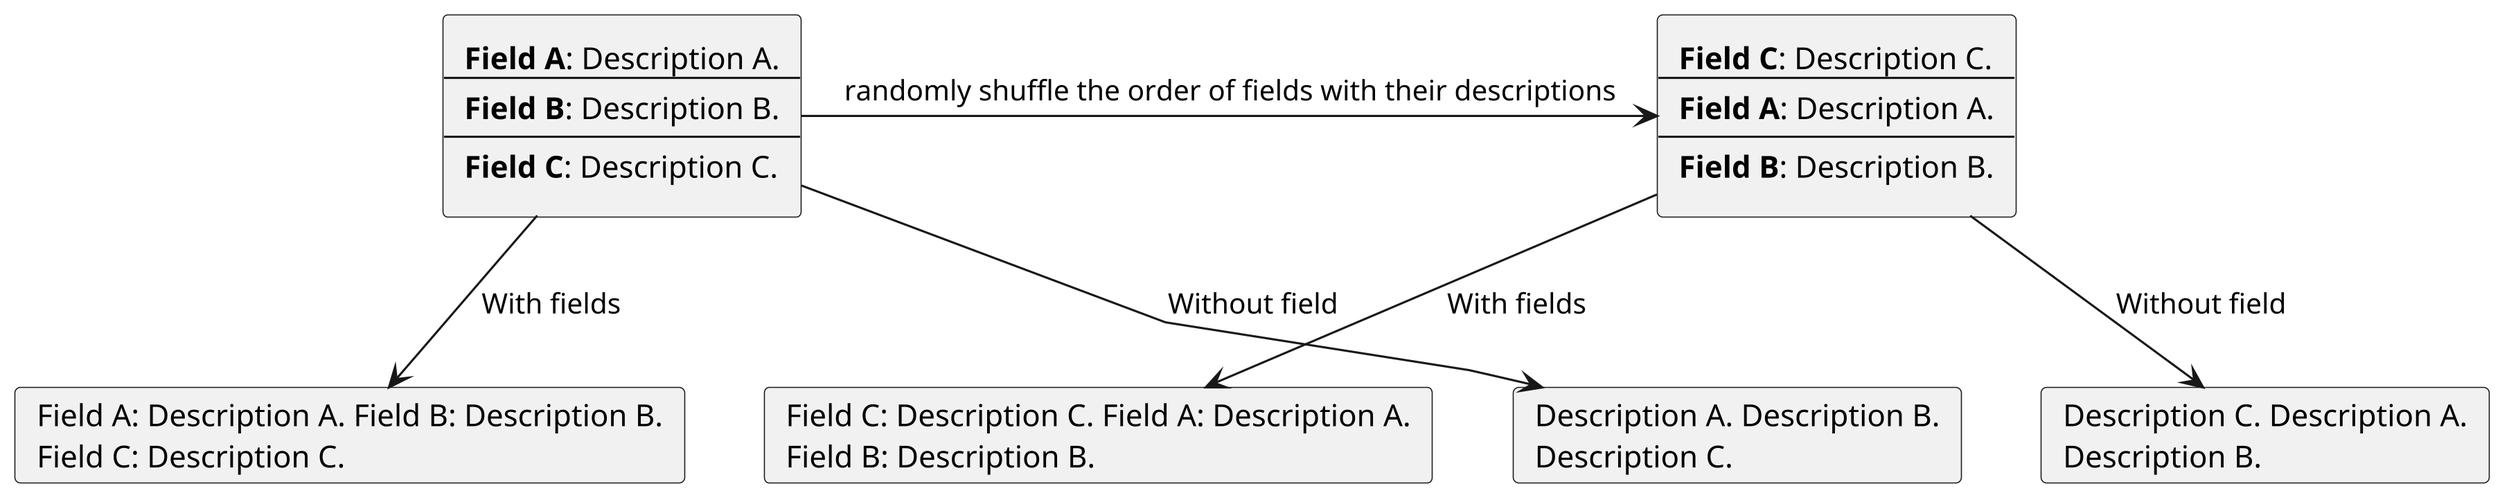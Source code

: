 @startuml text_aug
' skinparam defaultTextAlignment center
skinparam linetype polyline
skinparam Dpi 300

together {
    rectangle origin as "
    **Field A**: Description A.
    ---
    **Field B**: Description B.
    ---
    **Field C**: Description C.
    "

    rectangle aug as "
    **Field C**: Description C.
    ---
    **Field A**: Description A.
    ---
    **Field B**: Description B.
    "
}

together {
    card text_ori as "Field A: Description A. Field B: Description B.
     Field C: Description C."

    card text_aug as "Field C: Description C. Field A: Description A.
     Field B: Description B."
}

together {
card text_ori_no as "Description A. Description B.
 Description C."
card text_aug_no as "Description C. Description A.
 Description B."
}

origin -r-> aug : "randomly shuffle the order of fields with their descriptions"


origin -d-> text_ori : "With fields"

aug -d-> text_aug : "With fields"


origin -d-> text_ori_no : "Without field"

aug -d-> text_aug_no : "Without field"

' text_ori -[hidden]-> text_ori_no
' text_aug -[hidden]-> text_aug_no
@enduml
